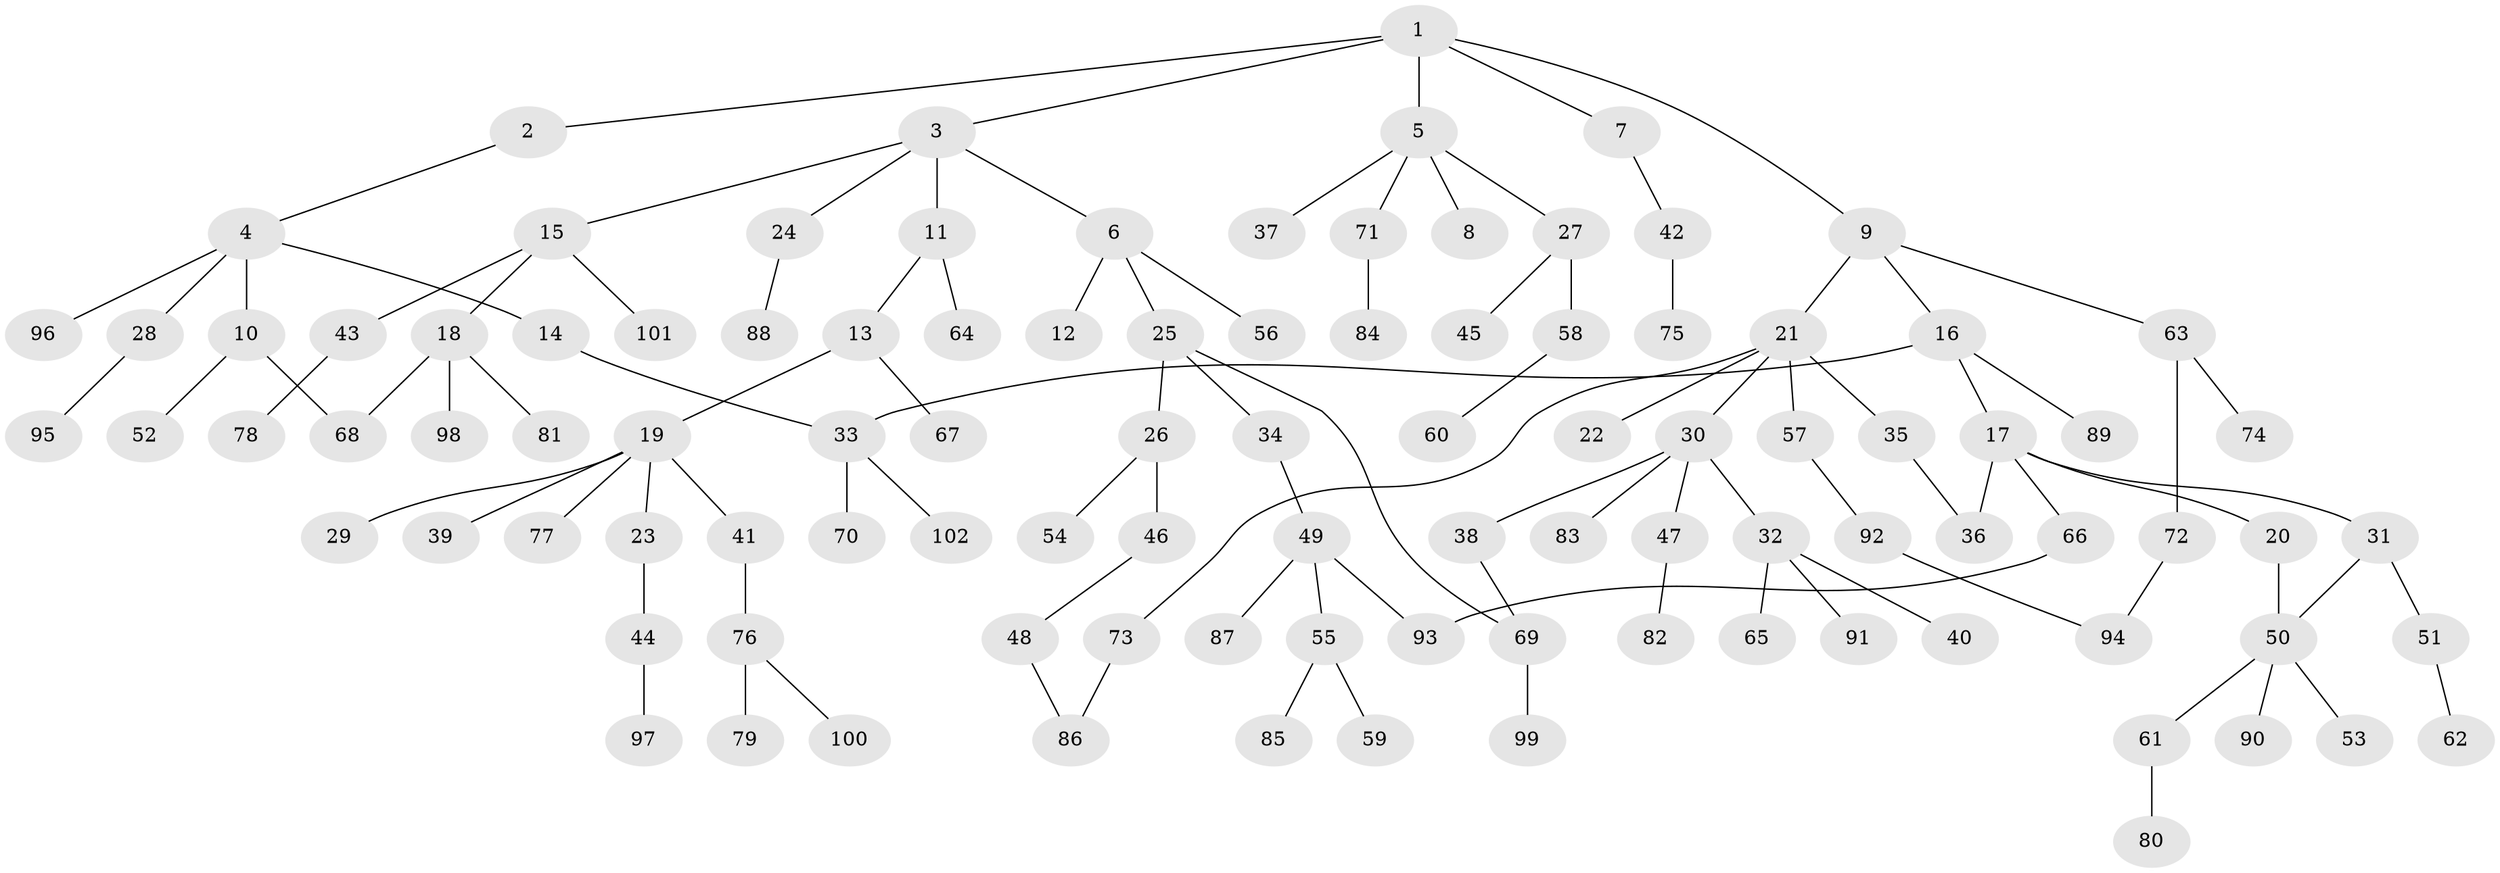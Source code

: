 // Generated by graph-tools (version 1.1) at 2025/00/03/09/25 03:00:57]
// undirected, 102 vertices, 109 edges
graph export_dot {
graph [start="1"]
  node [color=gray90,style=filled];
  1;
  2;
  3;
  4;
  5;
  6;
  7;
  8;
  9;
  10;
  11;
  12;
  13;
  14;
  15;
  16;
  17;
  18;
  19;
  20;
  21;
  22;
  23;
  24;
  25;
  26;
  27;
  28;
  29;
  30;
  31;
  32;
  33;
  34;
  35;
  36;
  37;
  38;
  39;
  40;
  41;
  42;
  43;
  44;
  45;
  46;
  47;
  48;
  49;
  50;
  51;
  52;
  53;
  54;
  55;
  56;
  57;
  58;
  59;
  60;
  61;
  62;
  63;
  64;
  65;
  66;
  67;
  68;
  69;
  70;
  71;
  72;
  73;
  74;
  75;
  76;
  77;
  78;
  79;
  80;
  81;
  82;
  83;
  84;
  85;
  86;
  87;
  88;
  89;
  90;
  91;
  92;
  93;
  94;
  95;
  96;
  97;
  98;
  99;
  100;
  101;
  102;
  1 -- 2;
  1 -- 3;
  1 -- 5;
  1 -- 7;
  1 -- 9;
  2 -- 4;
  3 -- 6;
  3 -- 11;
  3 -- 15;
  3 -- 24;
  4 -- 10;
  4 -- 14;
  4 -- 28;
  4 -- 96;
  5 -- 8;
  5 -- 27;
  5 -- 37;
  5 -- 71;
  6 -- 12;
  6 -- 25;
  6 -- 56;
  7 -- 42;
  9 -- 16;
  9 -- 21;
  9 -- 63;
  10 -- 52;
  10 -- 68;
  11 -- 13;
  11 -- 64;
  13 -- 19;
  13 -- 67;
  14 -- 33;
  15 -- 18;
  15 -- 43;
  15 -- 101;
  16 -- 17;
  16 -- 89;
  16 -- 33;
  17 -- 20;
  17 -- 31;
  17 -- 66;
  17 -- 36;
  18 -- 68;
  18 -- 81;
  18 -- 98;
  19 -- 23;
  19 -- 29;
  19 -- 39;
  19 -- 41;
  19 -- 77;
  20 -- 50;
  21 -- 22;
  21 -- 30;
  21 -- 35;
  21 -- 57;
  21 -- 73;
  23 -- 44;
  24 -- 88;
  25 -- 26;
  25 -- 34;
  25 -- 69;
  26 -- 46;
  26 -- 54;
  27 -- 45;
  27 -- 58;
  28 -- 95;
  30 -- 32;
  30 -- 38;
  30 -- 47;
  30 -- 83;
  31 -- 51;
  31 -- 50;
  32 -- 40;
  32 -- 65;
  32 -- 91;
  33 -- 70;
  33 -- 102;
  34 -- 49;
  35 -- 36;
  38 -- 69;
  41 -- 76;
  42 -- 75;
  43 -- 78;
  44 -- 97;
  46 -- 48;
  47 -- 82;
  48 -- 86;
  49 -- 55;
  49 -- 87;
  49 -- 93;
  50 -- 53;
  50 -- 61;
  50 -- 90;
  51 -- 62;
  55 -- 59;
  55 -- 85;
  57 -- 92;
  58 -- 60;
  61 -- 80;
  63 -- 72;
  63 -- 74;
  66 -- 93;
  69 -- 99;
  71 -- 84;
  72 -- 94;
  73 -- 86;
  76 -- 79;
  76 -- 100;
  92 -- 94;
}
